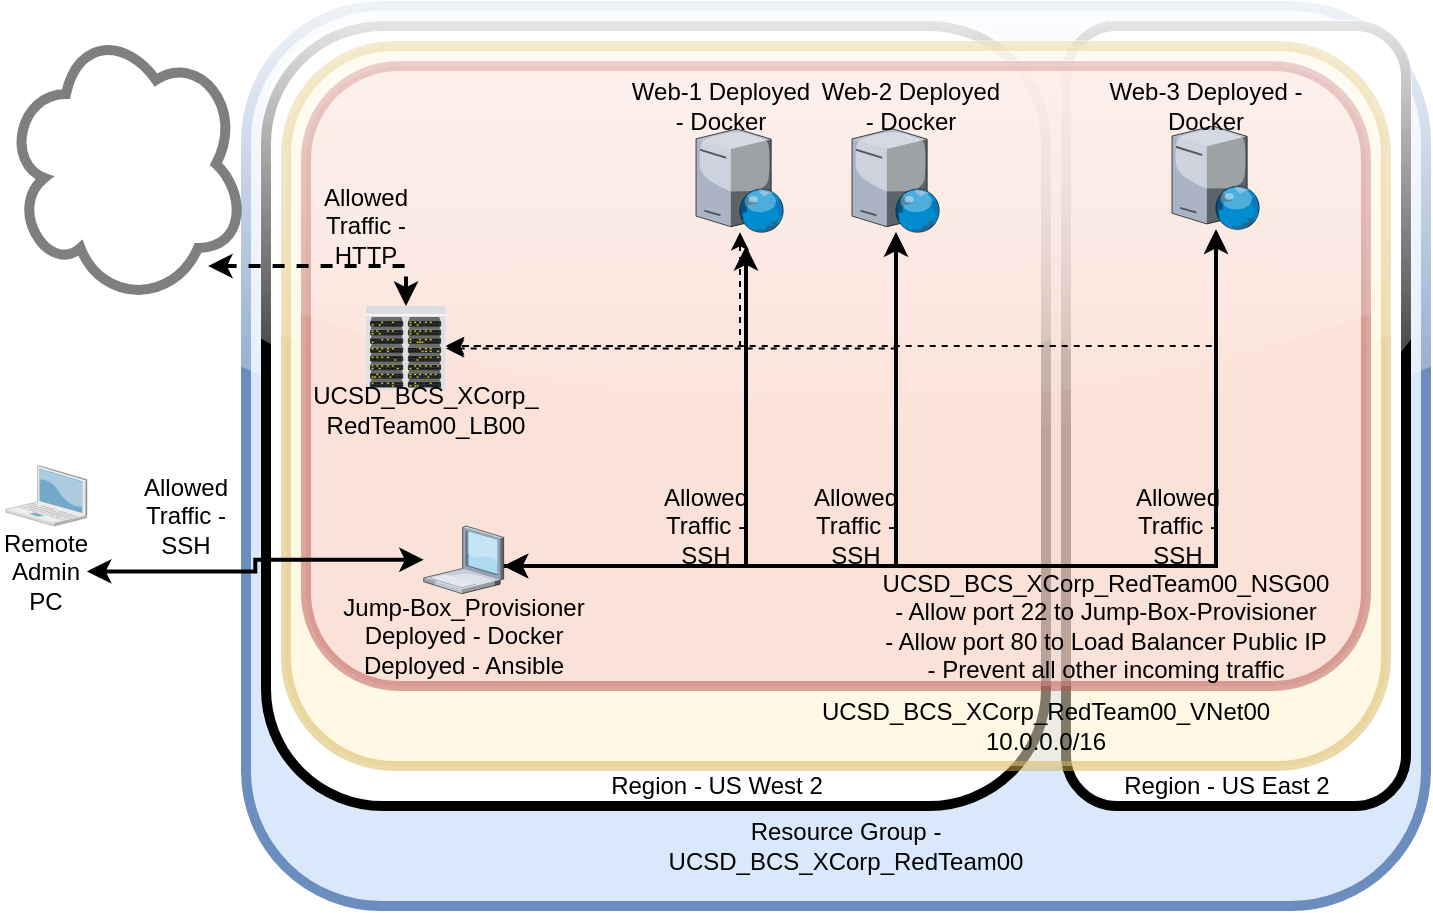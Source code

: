 <mxfile version="14.0.0" type="google"><diagram id="wnWOChrD6GQy3tr2h5NE" name="Page-1"><mxGraphModel dx="621" dy="779" grid="1" gridSize="10" guides="1" tooltips="1" connect="1" arrows="1" fold="1" page="1" pageScale="1" pageWidth="850" pageHeight="1100" math="0" shadow="0"><root><mxCell id="0y6GD8cbiD3VHJ8UVu_v-0"/><mxCell id="0y6GD8cbiD3VHJ8UVu_v-1" parent="0y6GD8cbiD3VHJ8UVu_v-0"/><mxCell id="MRTn2NdJLlOyXteMtPR_-9" value="" style="rounded=1;whiteSpace=wrap;html=1;strokeWidth=5;glass=1;fillColor=#dae8fc;strokeColor=#6c8ebf;" vertex="1" parent="0y6GD8cbiD3VHJ8UVu_v-1"><mxGeometry x="140" y="330" width="590" height="450" as="geometry"/></mxCell><mxCell id="MRTn2NdJLlOyXteMtPR_-59" value="" style="rounded=1;whiteSpace=wrap;html=1;glass=1;strokeWidth=5;" vertex="1" parent="0y6GD8cbiD3VHJ8UVu_v-1"><mxGeometry x="550" y="340" width="170" height="390" as="geometry"/></mxCell><mxCell id="MRTn2NdJLlOyXteMtPR_-10" value="" style="rounded=1;whiteSpace=wrap;html=1;glass=1;strokeWidth=5;" vertex="1" parent="0y6GD8cbiD3VHJ8UVu_v-1"><mxGeometry x="150" y="340" width="390" height="390" as="geometry"/></mxCell><mxCell id="MRTn2NdJLlOyXteMtPR_-32" value="" style="rounded=1;whiteSpace=wrap;html=1;glass=1;strokeWidth=5;fillColor=#fff2cc;strokeColor=#d6b656;opacity=50;" vertex="1" parent="0y6GD8cbiD3VHJ8UVu_v-1"><mxGeometry x="160" y="350" width="550" height="360" as="geometry"/></mxCell><mxCell id="MRTn2NdJLlOyXteMtPR_-47" value="" style="rounded=1;whiteSpace=wrap;html=1;glass=1;strokeWidth=5;fillColor=#f8cecc;opacity=50;strokeColor=#b85450;" vertex="1" parent="0y6GD8cbiD3VHJ8UVu_v-1"><mxGeometry x="170" y="360" width="530" height="310" as="geometry"/></mxCell><mxCell id="MRTn2NdJLlOyXteMtPR_-50" style="edgeStyle=orthogonalEdgeStyle;rounded=0;orthogonalLoop=1;jettySize=auto;html=1;startArrow=classic;startFill=1;strokeWidth=2;" edge="1" parent="0y6GD8cbiD3VHJ8UVu_v-1" source="MRTn2NdJLlOyXteMtPR_-0"><mxGeometry relative="1" as="geometry"><mxPoint x="390" y="450" as="targetPoint"/><Array as="points"><mxPoint x="390" y="610"/></Array></mxGeometry></mxCell><mxCell id="MRTn2NdJLlOyXteMtPR_-21" style="edgeStyle=orthogonalEdgeStyle;rounded=0;orthogonalLoop=1;jettySize=auto;html=1;startArrow=classic;startFill=1;dashed=1;" edge="1" parent="0y6GD8cbiD3VHJ8UVu_v-1" source="MRTn2NdJLlOyXteMtPR_-4"><mxGeometry relative="1" as="geometry"><mxPoint x="240" y="500" as="targetPoint"/><Array as="points"><mxPoint x="387" y="500"/></Array></mxGeometry></mxCell><mxCell id="MRTn2NdJLlOyXteMtPR_-4" value="" style="verticalLabelPosition=bottom;aspect=fixed;html=1;verticalAlign=top;strokeColor=#d6b656;align=center;outlineConnect=0;shape=mxgraph.citrix.web_server;fillColor=#fff2cc;strokeWidth=5;" vertex="1" parent="0y6GD8cbiD3VHJ8UVu_v-1"><mxGeometry x="365" y="391.4" width="44" height="51.76" as="geometry"/></mxCell><mxCell id="MRTn2NdJLlOyXteMtPR_-52" style="edgeStyle=orthogonalEdgeStyle;rounded=0;orthogonalLoop=1;jettySize=auto;html=1;startArrow=classic;startFill=1;strokeWidth=2;" edge="1" parent="0y6GD8cbiD3VHJ8UVu_v-1" source="MRTn2NdJLlOyXteMtPR_-5"><mxGeometry relative="1" as="geometry"><mxPoint x="250" y="610" as="targetPoint"/><Array as="points"><mxPoint x="465" y="610"/></Array></mxGeometry></mxCell><mxCell id="MRTn2NdJLlOyXteMtPR_-5" value="" style="verticalLabelPosition=bottom;aspect=fixed;html=1;verticalAlign=top;strokeColor=#d6b656;align=center;outlineConnect=0;shape=mxgraph.citrix.web_server;fillColor=#fff2cc;strokeWidth=5;" vertex="1" parent="0y6GD8cbiD3VHJ8UVu_v-1"><mxGeometry x="443" y="391.4" width="44" height="51.76" as="geometry"/></mxCell><mxCell id="MRTn2NdJLlOyXteMtPR_-22" style="edgeStyle=orthogonalEdgeStyle;rounded=0;orthogonalLoop=1;jettySize=auto;html=1;startArrow=classic;startFill=1;dashed=1;" edge="1" parent="0y6GD8cbiD3VHJ8UVu_v-1" source="MRTn2NdJLlOyXteMtPR_-6"><mxGeometry relative="1" as="geometry"><mxPoint x="240" y="500" as="targetPoint"/><Array as="points"><mxPoint x="625" y="500"/></Array></mxGeometry></mxCell><mxCell id="MRTn2NdJLlOyXteMtPR_-6" value="" style="verticalLabelPosition=bottom;aspect=fixed;html=1;verticalAlign=top;strokeColor=#d6b656;align=center;outlineConnect=0;shape=mxgraph.citrix.web_server;fillColor=#fff2cc;strokeWidth=5;" vertex="1" parent="0y6GD8cbiD3VHJ8UVu_v-1"><mxGeometry x="603" y="390" width="44" height="51.76" as="geometry"/></mxCell><mxCell id="MRTn2NdJLlOyXteMtPR_-18" value="" style="edgeStyle=orthogonalEdgeStyle;rounded=0;orthogonalLoop=1;jettySize=auto;html=1;startArrow=classic;startFill=1;dashed=1;" edge="1" parent="0y6GD8cbiD3VHJ8UVu_v-1" source="MRTn2NdJLlOyXteMtPR_-8" target="MRTn2NdJLlOyXteMtPR_-5"><mxGeometry relative="1" as="geometry"/></mxCell><mxCell id="MRTn2NdJLlOyXteMtPR_-8" value="" style="verticalLabelPosition=bottom;aspect=fixed;html=1;verticalAlign=top;strokeColor=#d6b656;align=center;outlineConnect=0;shape=mxgraph.citrix.datacenter;fillColor=#fff2cc;strokeWidth=5;" vertex="1" parent="0y6GD8cbiD3VHJ8UVu_v-1"><mxGeometry x="200" y="480" width="40" height="42.35" as="geometry"/></mxCell><mxCell id="MRTn2NdJLlOyXteMtPR_-11" value="Resource Group - UCSD_BCS_XCorp_RedTeam00" style="text;html=1;strokeColor=none;fillColor=none;align=center;verticalAlign=middle;whiteSpace=wrap;rounded=0;glass=1;" vertex="1" parent="0y6GD8cbiD3VHJ8UVu_v-1"><mxGeometry x="420" y="740" width="40" height="20" as="geometry"/></mxCell><mxCell id="MRTn2NdJLlOyXteMtPR_-23" value="Jump-Box_Provisioner&lt;br&gt;Deployed - Docker&lt;br&gt;Deployed - Ansible" style="text;html=1;strokeColor=none;fillColor=none;align=center;verticalAlign=middle;whiteSpace=wrap;rounded=0;glass=1;" vertex="1" parent="0y6GD8cbiD3VHJ8UVu_v-1"><mxGeometry x="150" y="635" width="197.69" height="20" as="geometry"/></mxCell><mxCell id="MRTn2NdJLlOyXteMtPR_-25" value="UCSD_BCS_XCorp_&lt;br&gt;RedTeam00_LB00" style="text;html=1;strokeColor=none;fillColor=none;align=center;verticalAlign=middle;whiteSpace=wrap;rounded=0;glass=1;" vertex="1" parent="0y6GD8cbiD3VHJ8UVu_v-1"><mxGeometry x="210" y="522.35" width="40" height="20" as="geometry"/></mxCell><mxCell id="MRTn2NdJLlOyXteMtPR_-27" value="Web-1 Deployed - Docker" style="text;html=1;strokeColor=none;fillColor=none;align=center;verticalAlign=middle;whiteSpace=wrap;rounded=0;glass=1;" vertex="1" parent="0y6GD8cbiD3VHJ8UVu_v-1"><mxGeometry x="330" y="370" width="95" height="20" as="geometry"/></mxCell><mxCell id="MRTn2NdJLlOyXteMtPR_-28" value="Web-2 Deployed - Docker" style="text;html=1;strokeColor=none;fillColor=none;align=center;verticalAlign=middle;whiteSpace=wrap;rounded=0;glass=1;" vertex="1" parent="0y6GD8cbiD3VHJ8UVu_v-1"><mxGeometry x="425" y="370" width="95" height="20" as="geometry"/></mxCell><mxCell id="MRTn2NdJLlOyXteMtPR_-29" value="Web-3 Deployed - Docker" style="text;html=1;strokeColor=none;fillColor=none;align=center;verticalAlign=middle;whiteSpace=wrap;rounded=0;glass=1;" vertex="1" parent="0y6GD8cbiD3VHJ8UVu_v-1"><mxGeometry x="570" y="370" width="100" height="20" as="geometry"/></mxCell><mxCell id="MRTn2NdJLlOyXteMtPR_-30" value="Region - US West 2" style="text;html=1;strokeColor=none;fillColor=none;align=center;verticalAlign=middle;whiteSpace=wrap;rounded=0;glass=1;" vertex="1" parent="0y6GD8cbiD3VHJ8UVu_v-1"><mxGeometry x="320" y="710" width="111" height="20" as="geometry"/></mxCell><mxCell id="MRTn2NdJLlOyXteMtPR_-36" value="UCSD_BCS_XCorp_RedTeam00_VNet00&lt;br&gt;10.0.0.0/16" style="text;html=1;strokeColor=none;fillColor=none;align=center;verticalAlign=middle;whiteSpace=wrap;rounded=0;glass=1;opacity=50;" vertex="1" parent="0y6GD8cbiD3VHJ8UVu_v-1"><mxGeometry x="520" y="680" width="40" height="20" as="geometry"/></mxCell><mxCell id="MRTn2NdJLlOyXteMtPR_-37" value="" style="verticalLabelPosition=bottom;aspect=fixed;html=1;verticalAlign=top;strokeColor=none;align=center;outlineConnect=0;shape=mxgraph.citrix.laptop_2;glass=1;fillColor=#ffffff;opacity=50;" vertex="1" parent="0y6GD8cbiD3VHJ8UVu_v-1"><mxGeometry x="20" y="559.83" width="40.46" height="30.17" as="geometry"/></mxCell><mxCell id="MRTn2NdJLlOyXteMtPR_-62" style="edgeStyle=orthogonalEdgeStyle;rounded=0;orthogonalLoop=1;jettySize=auto;html=1;startArrow=classic;startFill=1;strokeWidth=2;" edge="1" parent="0y6GD8cbiD3VHJ8UVu_v-1" source="MRTn2NdJLlOyXteMtPR_-38" target="MRTn2NdJLlOyXteMtPR_-0"><mxGeometry relative="1" as="geometry"/></mxCell><mxCell id="MRTn2NdJLlOyXteMtPR_-38" value="Remote Admin PC" style="text;html=1;strokeColor=none;fillColor=none;align=center;verticalAlign=middle;whiteSpace=wrap;rounded=0;glass=1;opacity=50;" vertex="1" parent="0y6GD8cbiD3VHJ8UVu_v-1"><mxGeometry x="20.46" y="600.17" width="40" height="25" as="geometry"/></mxCell><mxCell id="MRTn2NdJLlOyXteMtPR_-48" style="edgeStyle=orthogonalEdgeStyle;rounded=0;orthogonalLoop=1;jettySize=auto;html=1;dashed=1;startArrow=classic;startFill=1;strokeWidth=2;" edge="1" parent="0y6GD8cbiD3VHJ8UVu_v-1" source="MRTn2NdJLlOyXteMtPR_-39" target="MRTn2NdJLlOyXteMtPR_-8"><mxGeometry relative="1" as="geometry"><Array as="points"><mxPoint x="220" y="460"/></Array></mxGeometry></mxCell><mxCell id="MRTn2NdJLlOyXteMtPR_-39" value="" style="ellipse;shape=cloud;whiteSpace=wrap;html=1;glass=1;strokeWidth=5;fillColor=#ffffff;opacity=50;" vertex="1" parent="0y6GD8cbiD3VHJ8UVu_v-1"><mxGeometry x="20" y="338.96" width="120" height="140" as="geometry"/></mxCell><mxCell id="MRTn2NdJLlOyXteMtPR_-44" value="Allowed Traffic - SSH" style="text;html=1;strokeColor=none;fillColor=none;align=center;verticalAlign=middle;whiteSpace=wrap;rounded=0;glass=1;opacity=50;" vertex="1" parent="0y6GD8cbiD3VHJ8UVu_v-1"><mxGeometry x="90" y="575.09" width="40" height="20" as="geometry"/></mxCell><mxCell id="MRTn2NdJLlOyXteMtPR_-46" value="UCSD_BCS_XCorp_RedTeam00_NSG00&lt;br&gt;- Allow port 22 to Jump-Box-Provisioner&lt;br&gt;- Allow port 80 to Load Balancer Public IP&lt;br&gt;- Prevent all other incoming traffic" style="text;html=1;fillColor=none;align=center;verticalAlign=middle;whiteSpace=wrap;rounded=0;glass=1;opacity=50;" vertex="1" parent="0y6GD8cbiD3VHJ8UVu_v-1"><mxGeometry x="550" y="630" width="40" height="20" as="geometry"/></mxCell><mxCell id="MRTn2NdJLlOyXteMtPR_-49" value="Allowed Traffic - HTTP" style="text;html=1;strokeColor=none;fillColor=none;align=center;verticalAlign=middle;whiteSpace=wrap;rounded=0;glass=1;opacity=50;" vertex="1" parent="0y6GD8cbiD3VHJ8UVu_v-1"><mxGeometry x="180" y="430" width="40" height="20" as="geometry"/></mxCell><mxCell id="MRTn2NdJLlOyXteMtPR_-55" value="Allowed Traffic - SSH" style="text;html=1;strokeColor=none;fillColor=none;align=center;verticalAlign=middle;whiteSpace=wrap;rounded=0;glass=1;opacity=50;" vertex="1" parent="0y6GD8cbiD3VHJ8UVu_v-1"><mxGeometry x="350" y="580.17" width="40" height="20" as="geometry"/></mxCell><mxCell id="MRTn2NdJLlOyXteMtPR_-56" value="Allowed Traffic - SSH" style="text;html=1;strokeColor=none;fillColor=none;align=center;verticalAlign=middle;whiteSpace=wrap;rounded=0;glass=1;opacity=50;" vertex="1" parent="0y6GD8cbiD3VHJ8UVu_v-1"><mxGeometry x="425" y="580.17" width="40" height="20" as="geometry"/></mxCell><mxCell id="MRTn2NdJLlOyXteMtPR_-57" value="Allowed Traffic - SSH" style="text;html=1;strokeColor=none;fillColor=none;align=center;verticalAlign=middle;whiteSpace=wrap;rounded=0;glass=1;opacity=50;" vertex="1" parent="0y6GD8cbiD3VHJ8UVu_v-1"><mxGeometry x="585.5" y="580.17" width="40" height="20" as="geometry"/></mxCell><mxCell id="MRTn2NdJLlOyXteMtPR_-60" value="Region - US East 2" style="text;html=1;strokeColor=none;fillColor=none;align=center;verticalAlign=middle;whiteSpace=wrap;rounded=0;glass=1;" vertex="1" parent="0y6GD8cbiD3VHJ8UVu_v-1"><mxGeometry x="574.5" y="710" width="111" height="20" as="geometry"/></mxCell><mxCell id="MRTn2NdJLlOyXteMtPR_-0" value="" style="verticalLabelPosition=bottom;aspect=fixed;html=1;verticalAlign=top;strokeColor=#d6b656;align=center;outlineConnect=0;shape=mxgraph.citrix.laptop_1;fillColor=#fff2cc;strokeWidth=5;" vertex="1" parent="0y6GD8cbiD3VHJ8UVu_v-1"><mxGeometry x="228.84" y="590.0" width="40" height="33.84" as="geometry"/></mxCell><mxCell id="MRTn2NdJLlOyXteMtPR_-61" style="edgeStyle=orthogonalEdgeStyle;rounded=0;orthogonalLoop=1;jettySize=auto;html=1;startArrow=classic;startFill=1;strokeWidth=2;" edge="1" parent="0y6GD8cbiD3VHJ8UVu_v-1" source="MRTn2NdJLlOyXteMtPR_-6" target="MRTn2NdJLlOyXteMtPR_-0"><mxGeometry relative="1" as="geometry"><mxPoint x="250" y="610" as="targetPoint"/><mxPoint x="625" y="441.76" as="sourcePoint"/><Array as="points"><mxPoint x="625" y="610"/></Array></mxGeometry></mxCell></root></mxGraphModel></diagram></mxfile>